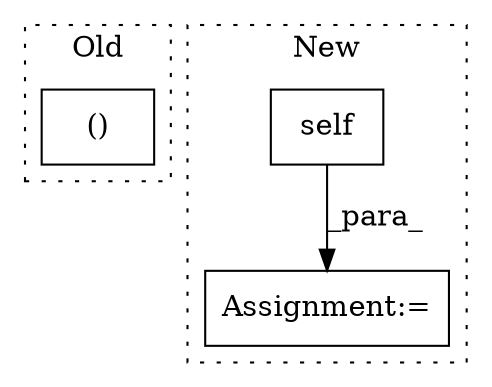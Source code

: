 digraph G {
subgraph cluster0 {
1 [label="()" a="106" s="763" l="15" shape="box"];
label = "Old";
style="dotted";
}
subgraph cluster1 {
2 [label="self" a="32" s="746,756" l="5,1" shape="box"];
3 [label="Assignment:=" a="7" s="767" l="1" shape="box"];
label = "New";
style="dotted";
}
2 -> 3 [label="_para_"];
}